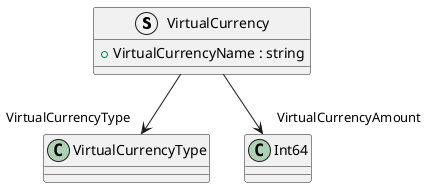 @startuml
struct VirtualCurrency {
    + VirtualCurrencyName : string
}
VirtualCurrency --> "VirtualCurrencyType" VirtualCurrencyType
VirtualCurrency --> "VirtualCurrencyAmount" Int64
@enduml
